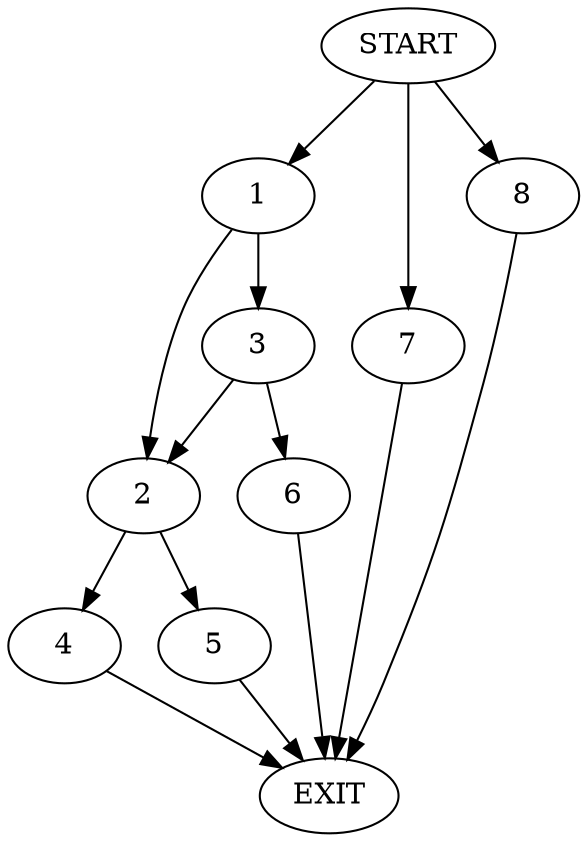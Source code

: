 digraph {
0 [label="START"]
9 [label="EXIT"]
0 -> 1
1 -> 2
1 -> 3
2 -> 4
2 -> 5
3 -> 2
3 -> 6
6 -> 9
4 -> 9
5 -> 9
0 -> 7
7 -> 9
0 -> 8
8 -> 9
}
